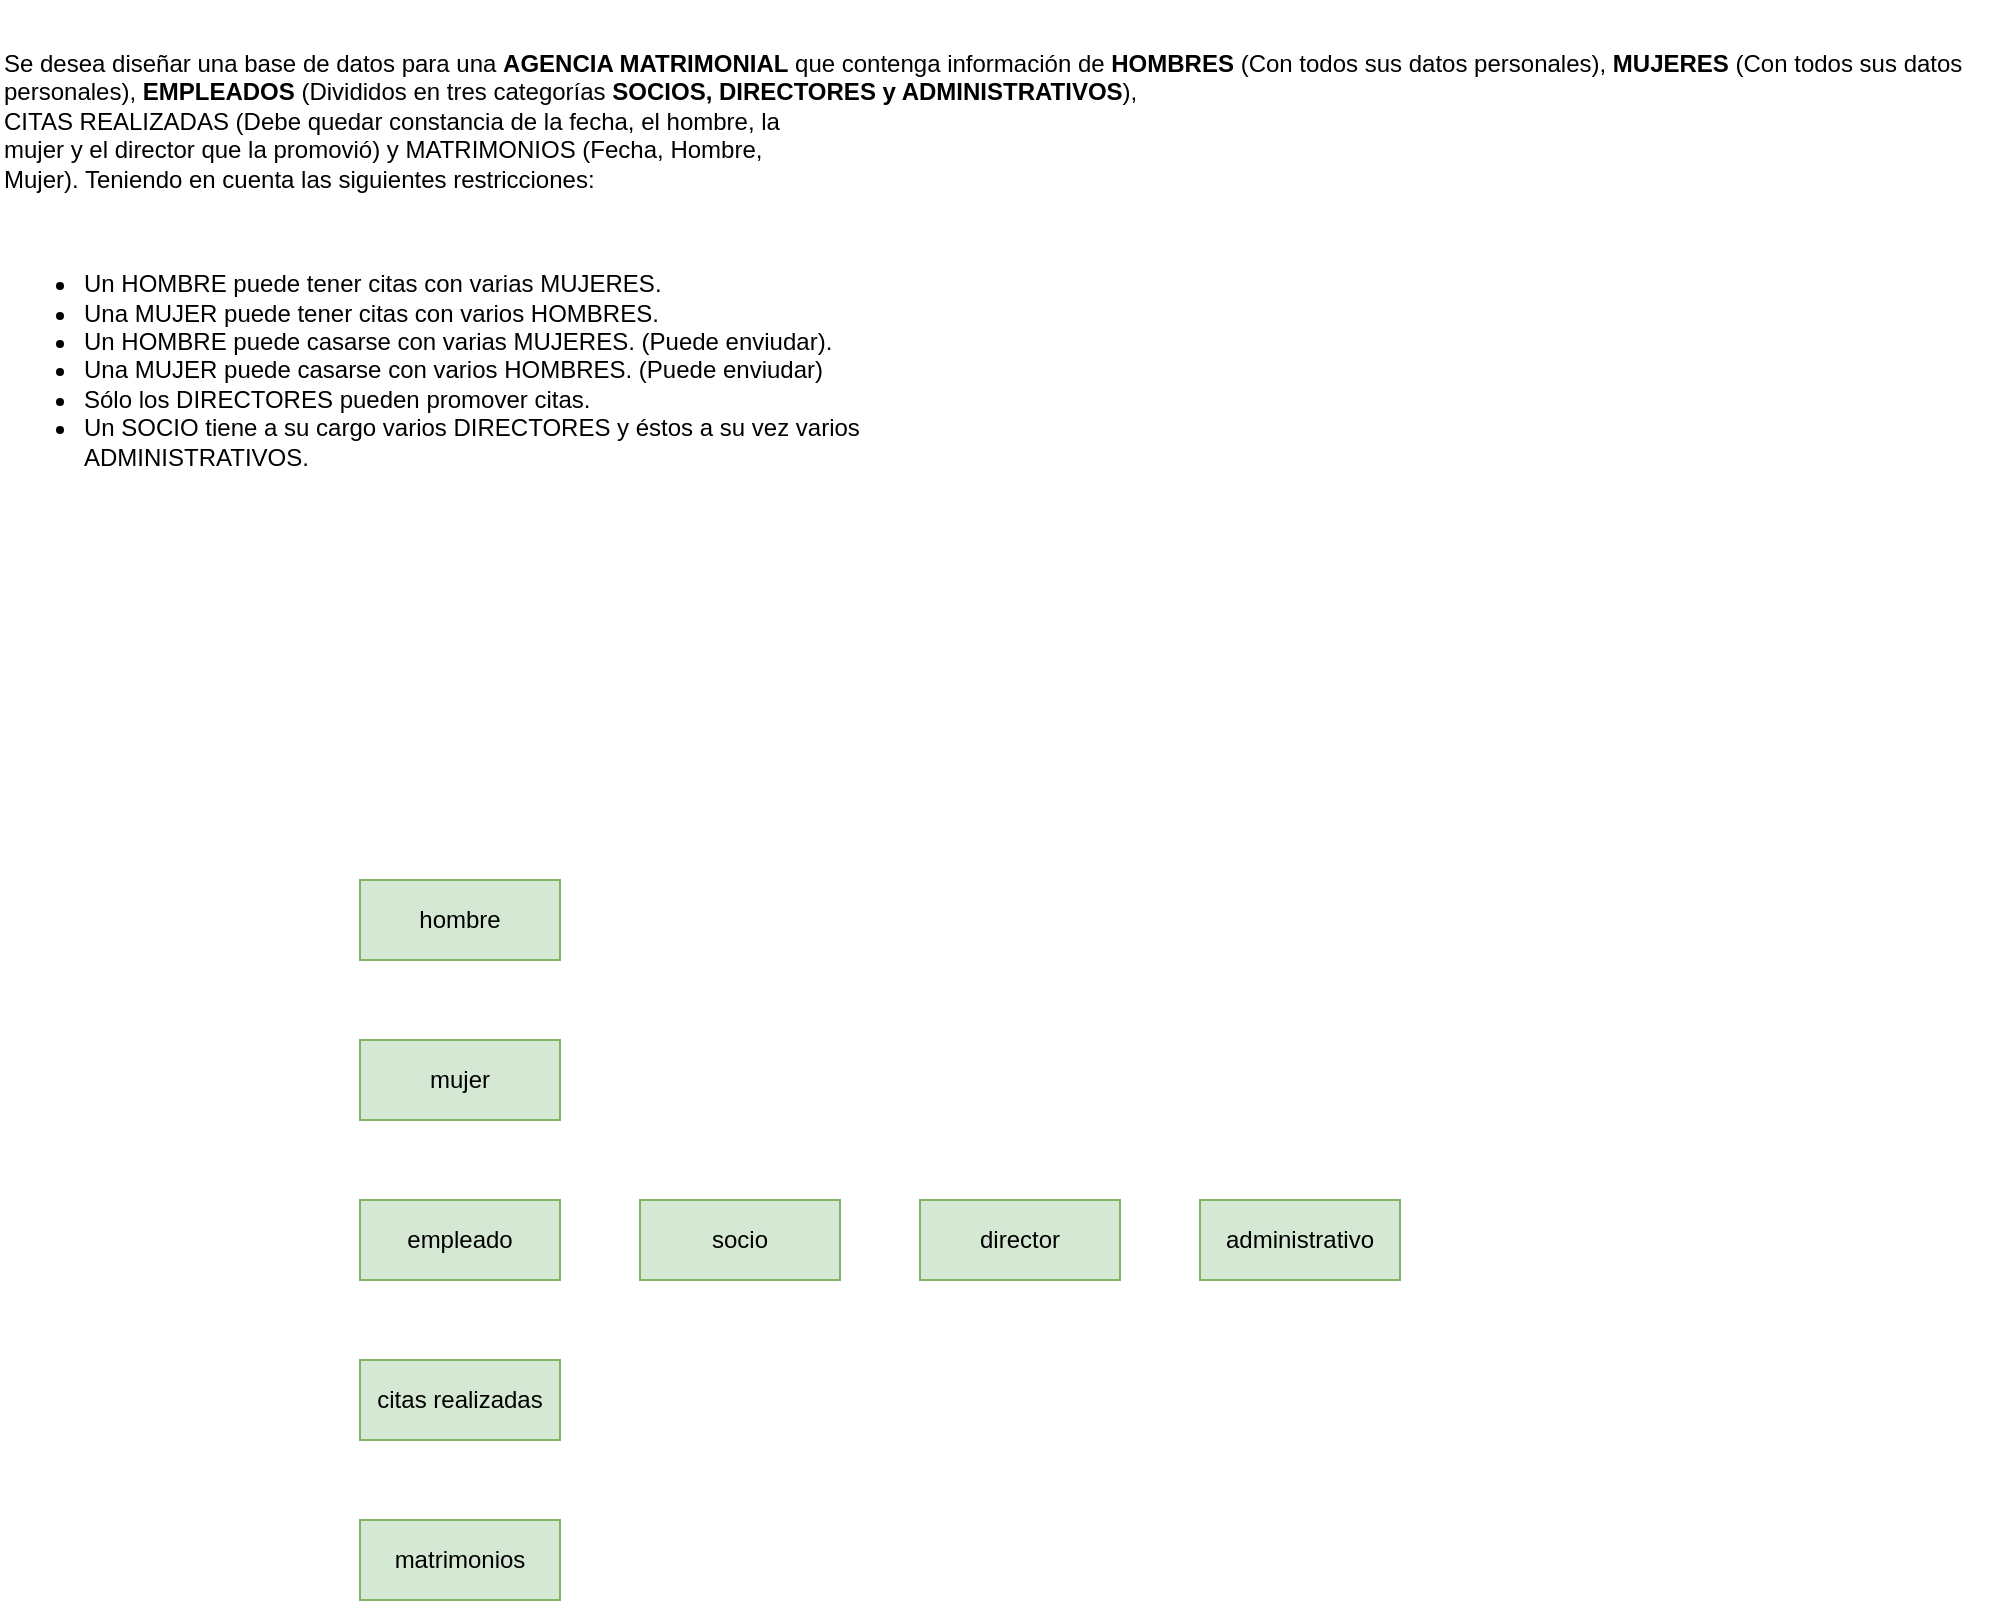 <mxfile version="20.4.2" type="github">
  <diagram id="Bn1N02uW-f6DdIXEmtT6" name="Paso 1">
    <mxGraphModel dx="1422" dy="771" grid="1" gridSize="10" guides="1" tooltips="1" connect="1" arrows="1" fold="1" page="1" pageScale="1" pageWidth="827" pageHeight="1169" math="0" shadow="0">
      <root>
        <mxCell id="0" />
        <mxCell id="1" parent="0" />
        <mxCell id="AZIlok_D8tovS8korZaz-1" value="&lt;p dir=&quot;auto&quot;&gt;Se desea diseñar una base de datos para una &lt;strong&gt;AGENCIA MATRIMONIAL&lt;/strong&gt; que contenga información de &lt;strong&gt;HOMBRES&lt;/strong&gt; (Con todos sus datos personales), &lt;strong&gt;MUJERES&lt;/strong&gt; (Con todos sus datos&lt;br&gt;personales), &lt;strong&gt;EMPLEADOS&lt;/strong&gt; (Divididos en tres categorías &lt;strong&gt;SOCIOS, DIRECTORES y ADMINISTRATIVOS&lt;/strong&gt;),&lt;br&gt; CITAS REALIZADAS (Debe quedar constancia de la fecha, el hombre, la &lt;br&gt;mujer y el director que la promovió) y MATRIMONIOS (Fecha, Hombre, &lt;br&gt;Mujer). Teniendo en cuenta las siguientes restricciones:&lt;/p&gt;&lt;br&gt;&lt;ul dir=&quot;auto&quot;&gt;&lt;li&gt;Un HOMBRE puede tener citas con varias MUJERES.&lt;/li&gt;&lt;li&gt;Una MUJER puede tener citas con varios HOMBRES.&lt;/li&gt;&lt;li&gt;Un HOMBRE puede casarse con varias MUJERES. (Puede enviudar).&lt;/li&gt;&lt;li&gt;Una MUJER puede casarse con varios HOMBRES. (Puede enviudar)&lt;/li&gt;&lt;li&gt;Sólo los DIRECTORES pueden promover citas.&lt;/li&gt;&lt;li&gt;Un SOCIO tiene a su cargo varios DIRECTORES y éstos a su vez varios&lt;br&gt;ADMINISTRATIVOS.&lt;/li&gt;&lt;/ul&gt;" style="text;html=1;align=left;verticalAlign=middle;resizable=0;points=[];autosize=1;strokeColor=none;fillColor=none;" vertex="1" parent="1">
          <mxGeometry width="1000" height="260" as="geometry" />
        </mxCell>
        <mxCell id="AZIlok_D8tovS8korZaz-2" value="hombre" style="whiteSpace=wrap;html=1;align=center;fillColor=#d5e8d4;strokeColor=#82b366;" vertex="1" parent="1">
          <mxGeometry x="180" y="440" width="100" height="40" as="geometry" />
        </mxCell>
        <mxCell id="AZIlok_D8tovS8korZaz-3" value="mujer" style="whiteSpace=wrap;html=1;align=center;fillColor=#d5e8d4;strokeColor=#82b366;" vertex="1" parent="1">
          <mxGeometry x="180" y="520" width="100" height="40" as="geometry" />
        </mxCell>
        <mxCell id="AZIlok_D8tovS8korZaz-4" value="empleado" style="whiteSpace=wrap;html=1;align=center;fillColor=#d5e8d4;strokeColor=#82b366;" vertex="1" parent="1">
          <mxGeometry x="180" y="600" width="100" height="40" as="geometry" />
        </mxCell>
        <mxCell id="AZIlok_D8tovS8korZaz-5" value="socio" style="whiteSpace=wrap;html=1;align=center;fillColor=#d5e8d4;strokeColor=#82b366;" vertex="1" parent="1">
          <mxGeometry x="320" y="600" width="100" height="40" as="geometry" />
        </mxCell>
        <mxCell id="AZIlok_D8tovS8korZaz-6" value="director" style="whiteSpace=wrap;html=1;align=center;fillColor=#d5e8d4;strokeColor=#82b366;" vertex="1" parent="1">
          <mxGeometry x="460" y="600" width="100" height="40" as="geometry" />
        </mxCell>
        <mxCell id="AZIlok_D8tovS8korZaz-7" value="administrativo" style="whiteSpace=wrap;html=1;align=center;fillColor=#d5e8d4;strokeColor=#82b366;" vertex="1" parent="1">
          <mxGeometry x="600" y="600" width="100" height="40" as="geometry" />
        </mxCell>
        <mxCell id="AZIlok_D8tovS8korZaz-8" value="citas realizadas" style="whiteSpace=wrap;html=1;align=center;fillColor=#d5e8d4;strokeColor=#82b366;" vertex="1" parent="1">
          <mxGeometry x="180" y="680" width="100" height="40" as="geometry" />
        </mxCell>
        <mxCell id="AZIlok_D8tovS8korZaz-9" value="matrimonios" style="whiteSpace=wrap;html=1;align=center;fillColor=#d5e8d4;strokeColor=#82b366;" vertex="1" parent="1">
          <mxGeometry x="180" y="760" width="100" height="40" as="geometry" />
        </mxCell>
      </root>
    </mxGraphModel>
  </diagram>
</mxfile>
